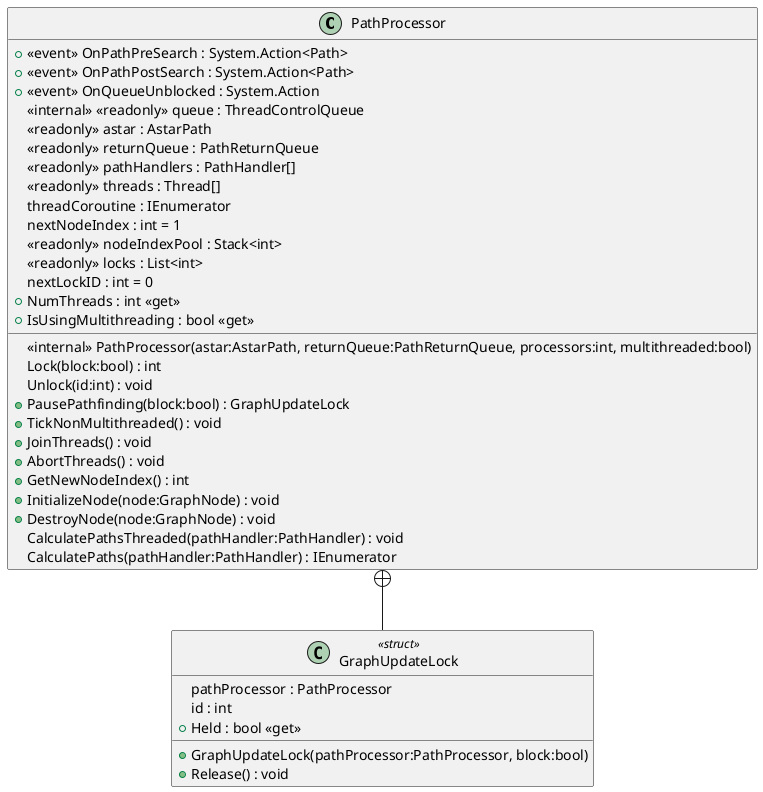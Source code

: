 @startuml
class PathProcessor {
    +  <<event>> OnPathPreSearch : System.Action<Path> 
    +  <<event>> OnPathPostSearch : System.Action<Path> 
    +  <<event>> OnQueueUnblocked : System.Action 
    <<internal>> <<readonly>> queue : ThreadControlQueue
    <<readonly>> astar : AstarPath
    <<readonly>> returnQueue : PathReturnQueue
    <<readonly>> pathHandlers : PathHandler[]
    <<readonly>> threads : Thread[]
    threadCoroutine : IEnumerator
    nextNodeIndex : int = 1
    <<readonly>> nodeIndexPool : Stack<int>
    <<readonly>> locks : List<int>
    nextLockID : int = 0
    + NumThreads : int <<get>>
    + IsUsingMultithreading : bool <<get>>
    <<internal>> PathProcessor(astar:AstarPath, returnQueue:PathReturnQueue, processors:int, multithreaded:bool)
    Lock(block:bool) : int
    Unlock(id:int) : void
    + PausePathfinding(block:bool) : GraphUpdateLock
    + TickNonMultithreaded() : void
    + JoinThreads() : void
    + AbortThreads() : void
    + GetNewNodeIndex() : int
    + InitializeNode(node:GraphNode) : void
    + DestroyNode(node:GraphNode) : void
    CalculatePathsThreaded(pathHandler:PathHandler) : void
    CalculatePaths(pathHandler:PathHandler) : IEnumerator
}
class GraphUpdateLock <<struct>> {
    pathProcessor : PathProcessor
    id : int
    + GraphUpdateLock(pathProcessor:PathProcessor, block:bool)
    + Held : bool <<get>>
    + Release() : void
}
PathProcessor +-- GraphUpdateLock
@enduml
